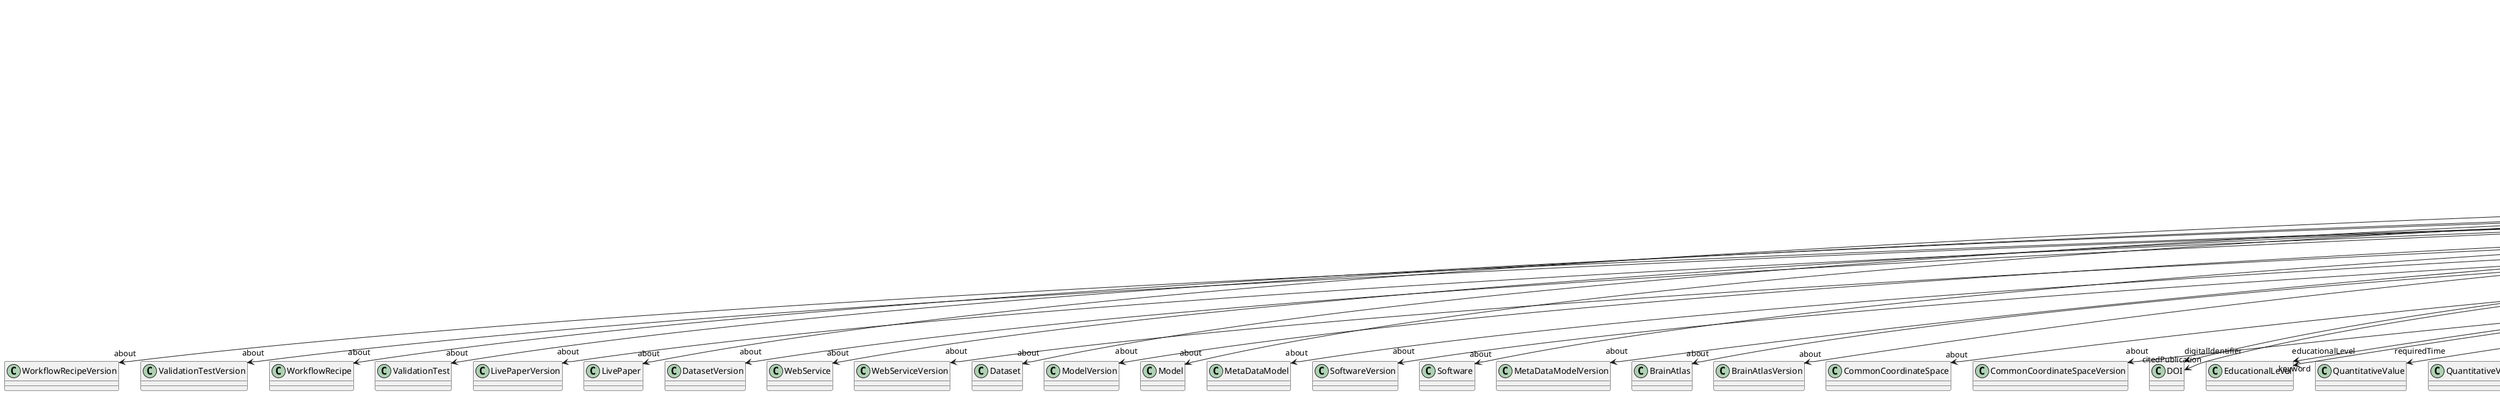 @startuml
class LearningResource {
+about
+digitalIdentifier
+educationalLevel
+learningOutcome
+order
+prerequisite
+requiredTime
+topic
+type
+abstract
+author
+citedPublication
+copyright
+creationDate
+custodian
+editor
+funding
+IRI
+keyword
+license
+modificationDate
+name
+publicationDate
+publisher
+versionIdentifier

}
LearningResource -d-> "about" WorkflowRecipeVersion
LearningResource -d-> "about" ValidationTestVersion
LearningResource -d-> "about" WorkflowRecipe
LearningResource -d-> "about" ValidationTest
LearningResource -d-> "about" LivePaperVersion
LearningResource -d-> "about" LivePaper
LearningResource -d-> "about" DatasetVersion
LearningResource -d-> "about" WebService
LearningResource -d-> "about" WebServiceVersion
LearningResource -d-> "about" Dataset
LearningResource -d-> "about" ModelVersion
LearningResource -d-> "about" Model
LearningResource -d-> "about" MetaDataModel
LearningResource -d-> "about" SoftwareVersion
LearningResource -d-> "about" Software
LearningResource -d-> "about" MetaDataModelVersion
LearningResource -d-> "about" BrainAtlas
LearningResource -d-> "about" BrainAtlasVersion
LearningResource -d-> "about" CommonCoordinateSpace
LearningResource -d-> "about" CommonCoordinateSpaceVersion
LearningResource -d-> "digitalIdentifier" DOI
LearningResource -d-> "educationalLevel" EducationalLevel
LearningResource -d-> "requiredTime" QuantitativeValue
LearningResource -d-> "requiredTime" QuantitativeValueRange
LearningResource -d-> "type" LearningResourceType
LearningResource -d-> "author" Person
LearningResource -d-> "author" Organization
LearningResource -d-> "author" Consortium
LearningResource -d-> "citedPublication" DOI
LearningResource -d-> "citedPublication" ISBN
LearningResource -d-> "copyright" Copyright
LearningResource -d-> "custodian" Person
LearningResource -d-> "custodian" Organization
LearningResource -d-> "custodian" Consortium
LearningResource -d-> "editor" Person
LearningResource -d-> "funding" Funding
LearningResource -d-> "keyword" AnnotationCriteriaType
LearningResource -d-> "keyword" BreedingType
LearningResource -d-> "keyword" ModelAbstractionLevel
LearningResource -d-> "keyword" OlfactoryStimulusType
LearningResource -d-> "keyword" GustatoryStimulusType
LearningResource -d-> "keyword" Terminology
LearningResource -d-> "keyword" BiologicalOrder
LearningResource -d-> "keyword" AgeCategory
LearningResource -d-> "keyword" MeasuredQuantity
LearningResource -d-> "keyword" Service
LearningResource -d-> "keyword" TermSuggestion
LearningResource -d-> "keyword" Disease
LearningResource -d-> "keyword" FileUsageRole
LearningResource -d-> "keyword" SetupType
LearningResource -d-> "keyword" AuditoryStimulusType
LearningResource -d-> "keyword" AnatomicalAxesOrientation
LearningResource -d-> "keyword" Language
LearningResource -d-> "keyword" DataType
LearningResource -d-> "keyword" TissueSampleType
LearningResource -d-> "keyword" SubcellularEntity
LearningResource -d-> "keyword" TypeOfUncertainty
LearningResource -d-> "keyword" CellCultureType
LearningResource -d-> "keyword" SubjectAttribute
LearningResource -d-> "keyword" PatchClampVariation
LearningResource -d-> "keyword" CriteriaQualityType
LearningResource -d-> "keyword" Species
LearningResource -d-> "keyword" UBERONParcellation
LearningResource -d-> "keyword" MolecularEntity
LearningResource -d-> "keyword" EthicsAssessment
LearningResource -d-> "keyword" Technique
LearningResource -d-> "keyword" ElectricalStimulusType
LearningResource -d-> "keyword" Laterality
LearningResource -d-> "keyword" GeneticStrainType
LearningResource -d-> "keyword" AnatomicalPlane
LearningResource -d-> "keyword" SoftwareApplicationCategory
LearningResource -d-> "keyword" PreparationType
LearningResource -d-> "keyword" OperatingSystem
LearningResource -d-> "keyword" OperatingDevice
LearningResource -d-> "keyword" AnatomicalIdentificationType
LearningResource -d-> "keyword" OrganismSystem
LearningResource -d-> "keyword" FileRepositoryType
LearningResource -d-> "keyword" QualitativeOverlap
LearningResource -d-> "keyword" Organ
LearningResource -d-> "keyword" MetaDataModelType
LearningResource -d-> "keyword" LearningResourceType
LearningResource -d-> "keyword" StimulationTechnique
LearningResource -d-> "keyword" CranialWindowConstructionType
LearningResource -d-> "keyword" ProductAccessibility
LearningResource -d-> "keyword" EducationalLevel
LearningResource -d-> "keyword" ModelScope
LearningResource -d-> "keyword" OpticalStimulusType
LearningResource -d-> "keyword" ActionStatusType
LearningResource -d-> "keyword" ChemicalMixtureType
LearningResource -d-> "keyword" DiseaseModel
LearningResource -d-> "keyword" DeviceType
LearningResource -d-> "keyword" VisualStimulusType
LearningResource -d-> "keyword" ExperimentalApproach
LearningResource -d-> "keyword" CranialWindowReinforcementType
LearningResource -d-> "keyword" DifferenceMeasure
LearningResource -d-> "keyword" Colormap
LearningResource -d-> "keyword" AnnotationType
LearningResource -d-> "keyword" Handedness
LearningResource -d-> "keyword" SoftwareFeature
LearningResource -d-> "keyword" TissueSampleAttribute
LearningResource -d-> "keyword" UnitOfMeasurement
LearningResource -d-> "keyword" CellType
LearningResource -d-> "keyword" BiologicalSex
LearningResource -d-> "keyword" OrganismSubstance
LearningResource -d-> "keyword" StimulationApproach
LearningResource -d-> "keyword" AtlasType
LearningResource -d-> "keyword" ContributionType
LearningResource -d-> "keyword" FileBundleGrouping
LearningResource -d-> "keyword" ProgrammingLanguage
LearningResource -d-> "keyword" SemanticDataType
LearningResource -d-> "keyword" TactileStimulusType
LearningResource -d-> "keyword" AnalysisTechnique
LearningResource -d-> "license" License
LearningResource -d-> "publisher" Person
LearningResource -d-> "publisher" Organization
LearningResource -d-> "publisher" Consortium

@enduml